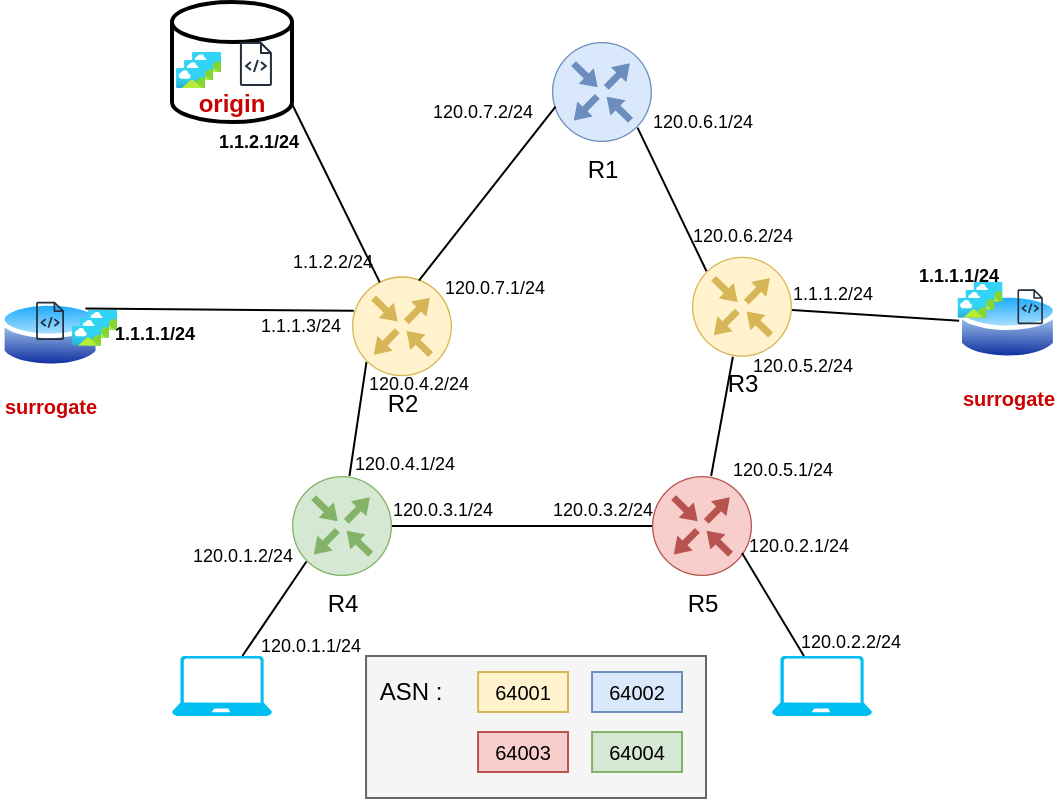 <mxfile version="24.8.6">
  <diagram name="Page-1" id="sa3ymXvd7jjZQVC8KvQ6">
    <mxGraphModel dx="615" dy="412" grid="1" gridSize="10" guides="1" tooltips="1" connect="1" arrows="1" fold="1" page="1" pageScale="1" pageWidth="827" pageHeight="1169" math="0" shadow="0">
      <root>
        <mxCell id="0" />
        <mxCell id="1" parent="0" />
        <mxCell id="0biuD_gMba5-ZeGTAxBz-9" value="" style="rounded=0;whiteSpace=wrap;html=1;fillColor=#f5f5f5;fontColor=#333333;strokeColor=#666666;" vertex="1" parent="1">
          <mxGeometry x="307.03" y="340" width="169.97" height="71" as="geometry" />
        </mxCell>
        <mxCell id="DSF0JdCFXwAlsFwlsIC3-1" value="R4" style="sketch=0;points=[[0.5,0,0],[1,0.5,0],[0.5,1,0],[0,0.5,0],[0.145,0.145,0],[0.856,0.145,0],[0.855,0.856,0],[0.145,0.855,0]];verticalLabelPosition=bottom;html=1;verticalAlign=top;aspect=fixed;align=center;pointerEvents=1;shape=mxgraph.cisco19.rect;prIcon=router;fillColor=#d5e8d4;strokeColor=#82b366;" parent="1" vertex="1">
          <mxGeometry x="270" y="250" width="50" height="50" as="geometry" />
        </mxCell>
        <mxCell id="DSF0JdCFXwAlsFwlsIC3-2" value="R5" style="sketch=0;points=[[0.5,0,0],[1,0.5,0],[0.5,1,0],[0,0.5,0],[0.145,0.145,0],[0.856,0.145,0],[0.855,0.856,0],[0.145,0.855,0]];verticalLabelPosition=bottom;html=1;verticalAlign=top;aspect=fixed;align=center;pointerEvents=1;shape=mxgraph.cisco19.rect;prIcon=router;fillColor=#f8cecc;strokeColor=#b85450;" parent="1" vertex="1">
          <mxGeometry x="450" y="250" width="50" height="50" as="geometry" />
        </mxCell>
        <mxCell id="DSF0JdCFXwAlsFwlsIC3-4" value="&lt;font color=&quot;#cc0000&quot; style=&quot;font-size: 10px;&quot;&gt;&lt;b&gt;surrogate&lt;/b&gt;&lt;/font&gt;" style="image;aspect=fixed;perimeter=ellipsePerimeter;html=1;align=center;shadow=0;dashed=0;spacingTop=3;image=img/lib/active_directory/database.svg;" parent="1" vertex="1">
          <mxGeometry x="124.04" y="160.82" width="50" height="37" as="geometry" />
        </mxCell>
        <mxCell id="DSF0JdCFXwAlsFwlsIC3-5" value="&lt;font color=&quot;#cc0000&quot; style=&quot;font-size: 10px;&quot;&gt;&lt;b&gt;surrogate&lt;/b&gt;&lt;/font&gt;" style="image;aspect=fixed;perimeter=ellipsePerimeter;html=1;align=center;shadow=0;dashed=0;spacingTop=3;image=img/lib/active_directory/database.svg;imageBackground=none;" parent="1" vertex="1">
          <mxGeometry x="602.73" y="156.82" width="50" height="37" as="geometry" />
        </mxCell>
        <mxCell id="DSF0JdCFXwAlsFwlsIC3-8" value="&lt;b&gt;&lt;font color=&quot;#cc0000&quot;&gt;origin&lt;/font&gt;&lt;/b&gt;" style="strokeWidth=2;html=1;shape=mxgraph.flowchart.database;whiteSpace=wrap;verticalAlign=bottom;" parent="1" vertex="1">
          <mxGeometry x="210" y="13.0" width="60" height="60" as="geometry" />
        </mxCell>
        <mxCell id="DSF0JdCFXwAlsFwlsIC3-9" value="R1" style="sketch=0;points=[[0.5,0,0],[1,0.5,0],[0.5,1,0],[0,0.5,0],[0.145,0.145,0],[0.856,0.145,0],[0.855,0.856,0],[0.145,0.855,0]];verticalLabelPosition=bottom;html=1;verticalAlign=top;aspect=fixed;align=center;pointerEvents=1;shape=mxgraph.cisco19.rect;prIcon=router;fillColor=#dae8fc;strokeColor=#6c8ebf;" parent="1" vertex="1">
          <mxGeometry x="400" y="33" width="50" height="50" as="geometry" />
        </mxCell>
        <mxCell id="DSF0JdCFXwAlsFwlsIC3-23" style="edgeStyle=orthogonalEdgeStyle;rounded=0;orthogonalLoop=1;jettySize=auto;html=1;entryX=0;entryY=0.5;entryDx=0;entryDy=0;entryPerimeter=0;endArrow=none;endFill=0;" parent="1" source="DSF0JdCFXwAlsFwlsIC3-1" target="DSF0JdCFXwAlsFwlsIC3-2" edge="1">
          <mxGeometry relative="1" as="geometry" />
        </mxCell>
        <mxCell id="DSF0JdCFXwAlsFwlsIC3-26" value="" style="sketch=0;outlineConnect=0;fontColor=#232F3E;gradientColor=none;fillColor=#232F3D;strokeColor=none;dashed=0;verticalLabelPosition=bottom;verticalAlign=top;align=center;html=1;fontSize=12;fontStyle=0;aspect=fixed;pointerEvents=1;shape=mxgraph.aws4.source_code;" parent="1" vertex="1">
          <mxGeometry x="142.03" y="162.82" width="14.01" height="19.18" as="geometry" />
        </mxCell>
        <mxCell id="DSF0JdCFXwAlsFwlsIC3-27" value="" style="sketch=0;outlineConnect=0;fontColor=#232F3E;gradientColor=none;fillColor=#232F3D;strokeColor=none;dashed=0;verticalLabelPosition=bottom;verticalAlign=top;align=center;html=1;fontSize=12;fontStyle=0;aspect=fixed;pointerEvents=1;shape=mxgraph.aws4.source_code;" parent="1" vertex="1">
          <mxGeometry x="632.73" y="156.66" width="12.73" height="17.42" as="geometry" />
        </mxCell>
        <mxCell id="DSF0JdCFXwAlsFwlsIC3-28" value="" style="verticalLabelPosition=bottom;html=1;verticalAlign=top;align=center;strokeColor=none;fillColor=#00BEF2;shape=mxgraph.azure.laptop;pointerEvents=1;" parent="1" vertex="1">
          <mxGeometry x="210" y="340" width="50" height="30" as="geometry" />
        </mxCell>
        <mxCell id="DSF0JdCFXwAlsFwlsIC3-29" value="" style="verticalLabelPosition=bottom;html=1;verticalAlign=top;align=center;strokeColor=none;fillColor=#00BEF2;shape=mxgraph.azure.laptop;pointerEvents=1;" parent="1" vertex="1">
          <mxGeometry x="510" y="340" width="50" height="30" as="geometry" />
        </mxCell>
        <mxCell id="DSF0JdCFXwAlsFwlsIC3-30" style="rounded=0;orthogonalLoop=1;jettySize=auto;html=1;entryX=0.9;entryY=0.771;entryDx=0;entryDy=0;entryPerimeter=0;endArrow=none;endFill=0;" parent="1" source="DSF0JdCFXwAlsFwlsIC3-29" target="DSF0JdCFXwAlsFwlsIC3-2" edge="1">
          <mxGeometry relative="1" as="geometry" />
        </mxCell>
        <mxCell id="DSF0JdCFXwAlsFwlsIC3-31" style="rounded=0;orthogonalLoop=1;jettySize=auto;html=1;entryX=0.145;entryY=0.855;entryDx=0;entryDy=0;entryPerimeter=0;endArrow=none;endFill=0;" parent="1" source="DSF0JdCFXwAlsFwlsIC3-28" target="DSF0JdCFXwAlsFwlsIC3-1" edge="1">
          <mxGeometry relative="1" as="geometry" />
        </mxCell>
        <mxCell id="DSF0JdCFXwAlsFwlsIC3-34" value="" style="sketch=0;outlineConnect=0;fontColor=#232F3E;gradientColor=none;fillColor=#232F3D;strokeColor=none;dashed=0;verticalLabelPosition=bottom;verticalAlign=top;align=center;html=1;fontSize=12;fontStyle=0;aspect=fixed;pointerEvents=1;shape=mxgraph.aws4.source_code;" parent="1" vertex="1">
          <mxGeometry x="243.93" y="33" width="16.07" height="22" as="geometry" />
        </mxCell>
        <mxCell id="DSF0JdCFXwAlsFwlsIC3-35" value="" style="image;aspect=fixed;html=1;points=[];align=center;fontSize=12;image=img/lib/azure2/general/Image.svg;" parent="1" vertex="1">
          <mxGeometry x="220.0" y="38" width="14.55" height="10" as="geometry" />
        </mxCell>
        <mxCell id="DSF0JdCFXwAlsFwlsIC3-36" value="" style="image;aspect=fixed;html=1;points=[];align=center;fontSize=12;image=img/lib/azure2/general/Image.svg;" parent="1" vertex="1">
          <mxGeometry x="216.0" y="42" width="14.55" height="10" as="geometry" />
        </mxCell>
        <mxCell id="DSF0JdCFXwAlsFwlsIC3-37" value="" style="image;aspect=fixed;html=1;points=[];align=center;fontSize=12;image=img/lib/azure2/general/Image.svg;" parent="1" vertex="1">
          <mxGeometry x="212" y="46" width="14.55" height="10" as="geometry" />
        </mxCell>
        <mxCell id="DSF0JdCFXwAlsFwlsIC3-38" value="" style="image;aspect=fixed;html=1;points=[];align=center;fontSize=12;image=img/lib/azure2/general/Image.svg;" parent="1" vertex="1">
          <mxGeometry x="610.73" y="152.82" width="14.55" height="10" as="geometry" />
        </mxCell>
        <mxCell id="DSF0JdCFXwAlsFwlsIC3-39" value="" style="image;aspect=fixed;html=1;points=[];align=center;fontSize=12;image=img/lib/azure2/general/Image.svg;" parent="1" vertex="1">
          <mxGeometry x="606.73" y="156.82" width="14.55" height="10" as="geometry" />
        </mxCell>
        <mxCell id="DSF0JdCFXwAlsFwlsIC3-40" value="" style="image;aspect=fixed;html=1;points=[];align=center;fontSize=12;image=img/lib/azure2/general/Image.svg;" parent="1" vertex="1">
          <mxGeometry x="602.73" y="160.82" width="14.55" height="10" as="geometry" />
        </mxCell>
        <mxCell id="DSF0JdCFXwAlsFwlsIC3-41" value="" style="image;aspect=fixed;html=1;points=[];align=center;fontSize=12;image=img/lib/azure2/general/Image.svg;" parent="1" vertex="1">
          <mxGeometry x="168.0" y="166.82" width="14.55" height="10" as="geometry" />
        </mxCell>
        <mxCell id="DSF0JdCFXwAlsFwlsIC3-42" value="" style="image;aspect=fixed;html=1;points=[];align=center;fontSize=12;image=img/lib/azure2/general/Image.svg;" parent="1" vertex="1">
          <mxGeometry x="164.0" y="170.82" width="14.55" height="10" as="geometry" />
        </mxCell>
        <mxCell id="DSF0JdCFXwAlsFwlsIC3-43" value="" style="image;aspect=fixed;html=1;points=[];align=center;fontSize=12;image=img/lib/azure2/general/Image.svg;" parent="1" vertex="1">
          <mxGeometry x="160.0" y="174.82" width="14.55" height="10" as="geometry" />
        </mxCell>
        <mxCell id="DSF0JdCFXwAlsFwlsIC3-44" value="&lt;font style=&quot;font-size: 9px;&quot;&gt;120.0.1.1/24&lt;/font&gt;" style="text;html=1;align=center;verticalAlign=middle;resizable=0;points=[];autosize=1;strokeColor=none;fillColor=none;fontSize=9;" parent="1" vertex="1">
          <mxGeometry x="243.96" y="325" width="70" height="20" as="geometry" />
        </mxCell>
        <mxCell id="DSF0JdCFXwAlsFwlsIC3-45" value="&lt;font style=&quot;font-size: 9px;&quot;&gt;120.0.1.2/24&lt;/font&gt;" style="text;html=1;align=center;verticalAlign=middle;resizable=0;points=[];autosize=1;strokeColor=none;fillColor=none;fontSize=9;" parent="1" vertex="1">
          <mxGeometry x="210" y="280" width="70" height="20" as="geometry" />
        </mxCell>
        <mxCell id="DSF0JdCFXwAlsFwlsIC3-46" value="&lt;font style=&quot;font-size: 9px;&quot;&gt;120.0.2.1/24&lt;/font&gt;" style="text;html=1;align=center;verticalAlign=middle;resizable=0;points=[];autosize=1;strokeColor=none;fillColor=none;fontSize=9;" parent="1" vertex="1">
          <mxGeometry x="488.08" y="275" width="70" height="20" as="geometry" />
        </mxCell>
        <mxCell id="DSF0JdCFXwAlsFwlsIC3-47" value="&lt;font style=&quot;font-size: 9px;&quot;&gt;120.0.2.2/24&lt;/font&gt;" style="text;html=1;align=center;verticalAlign=middle;resizable=0;points=[];autosize=1;strokeColor=none;fillColor=none;fontSize=9;" parent="1" vertex="1">
          <mxGeometry x="514" y="323" width="70" height="20" as="geometry" />
        </mxCell>
        <mxCell id="DSF0JdCFXwAlsFwlsIC3-48" value="&lt;font style=&quot;font-size: 9px;&quot;&gt;120.0.3.1/24&lt;/font&gt;" style="text;html=1;align=center;verticalAlign=middle;resizable=0;points=[];autosize=1;strokeColor=none;fillColor=none;fontSize=9;" parent="1" vertex="1">
          <mxGeometry x="310.03" y="257" width="70" height="20" as="geometry" />
        </mxCell>
        <mxCell id="DSF0JdCFXwAlsFwlsIC3-49" value="&lt;font style=&quot;font-size: 9px;&quot;&gt;120.0.3.2/24&lt;/font&gt;" style="text;html=1;align=center;verticalAlign=middle;resizable=0;points=[];autosize=1;strokeColor=none;fillColor=none;fontSize=9;" parent="1" vertex="1">
          <mxGeometry x="390" y="257" width="70" height="20" as="geometry" />
        </mxCell>
        <mxCell id="DSF0JdCFXwAlsFwlsIC3-53" style="rounded=0;orthogonalLoop=1;jettySize=auto;html=1;endArrow=none;endFill=0;" parent="1" source="DSF0JdCFXwAlsFwlsIC3-50" target="DSF0JdCFXwAlsFwlsIC3-2" edge="1">
          <mxGeometry relative="1" as="geometry" />
        </mxCell>
        <mxCell id="DSF0JdCFXwAlsFwlsIC3-50" value="R3" style="sketch=0;points=[[0.5,0,0],[1,0.5,0],[0.5,1,0],[0,0.5,0],[0.145,0.145,0],[0.856,0.145,0],[0.855,0.856,0],[0.145,0.855,0]];verticalLabelPosition=bottom;html=1;verticalAlign=top;aspect=fixed;align=center;pointerEvents=1;shape=mxgraph.cisco19.rect;prIcon=router;fillColor=#fff2cc;strokeColor=#d6b656;horizontal=1;" parent="1" vertex="1">
          <mxGeometry x="470" y="140.37" width="50" height="50" as="geometry" />
        </mxCell>
        <mxCell id="DSF0JdCFXwAlsFwlsIC3-54" style="rounded=0;orthogonalLoop=1;jettySize=auto;html=1;entryX=0.017;entryY=0.422;entryDx=0;entryDy=0;entryPerimeter=0;endArrow=none;endFill=0;" parent="1" source="DSF0JdCFXwAlsFwlsIC3-50" target="DSF0JdCFXwAlsFwlsIC3-5" edge="1">
          <mxGeometry relative="1" as="geometry" />
        </mxCell>
        <mxCell id="DSF0JdCFXwAlsFwlsIC3-58" style="rounded=0;orthogonalLoop=1;jettySize=auto;html=1;exitX=0.145;exitY=0.855;exitDx=0;exitDy=0;exitPerimeter=0;endArrow=none;endFill=0;" parent="1" source="DSF0JdCFXwAlsFwlsIC3-55" target="DSF0JdCFXwAlsFwlsIC3-1" edge="1">
          <mxGeometry relative="1" as="geometry" />
        </mxCell>
        <mxCell id="DSF0JdCFXwAlsFwlsIC3-106" style="rounded=0;orthogonalLoop=1;jettySize=auto;html=1;exitX=0.018;exitY=0.345;exitDx=0;exitDy=0;exitPerimeter=0;entryX=1;entryY=0;entryDx=0;entryDy=0;endArrow=none;endFill=0;" parent="1" source="DSF0JdCFXwAlsFwlsIC3-55" target="DSF0JdCFXwAlsFwlsIC3-4" edge="1">
          <mxGeometry relative="1" as="geometry" />
        </mxCell>
        <mxCell id="DSF0JdCFXwAlsFwlsIC3-55" value="R2" style="sketch=0;points=[[0.5,0,0],[1,0.5,0],[0.5,1,0],[0,0.5,0],[0.145,0.145,0],[0.856,0.145,0],[0.855,0.856,0],[0.145,0.855,0]];verticalLabelPosition=bottom;html=1;verticalAlign=top;aspect=fixed;align=center;pointerEvents=1;shape=mxgraph.cisco19.rect;prIcon=router;fillColor=#fff2cc;strokeColor=#d6b656;" parent="1" vertex="1">
          <mxGeometry x="300" y="150.18" width="50" height="50" as="geometry" />
        </mxCell>
        <mxCell id="DSF0JdCFXwAlsFwlsIC3-67" value="&lt;font style=&quot;font-size: 9px;&quot;&gt;1.1.1.1/24&lt;/font&gt;" style="text;html=1;align=center;verticalAlign=middle;resizable=0;points=[];autosize=1;strokeColor=none;fillColor=none;fontSize=9;fontStyle=1" parent="1" vertex="1">
          <mxGeometry x="170.55" y="169.32" width="60" height="20" as="geometry" />
        </mxCell>
        <mxCell id="DSF0JdCFXwAlsFwlsIC3-68" value="&lt;font style=&quot;font-size: 9px;&quot;&gt;1.1.1.1/24&lt;/font&gt;" style="text;html=1;align=center;verticalAlign=middle;resizable=0;points=[];autosize=1;strokeColor=none;fillColor=none;fontSize=9;fontStyle=1" parent="1" vertex="1">
          <mxGeometry x="572.73" y="140.37" width="60" height="20" as="geometry" />
        </mxCell>
        <mxCell id="DSF0JdCFXwAlsFwlsIC3-73" style="rounded=0;orthogonalLoop=1;jettySize=auto;html=1;exitX=0.669;exitY=0.042;exitDx=0;exitDy=0;exitPerimeter=0;entryX=0.036;entryY=0.646;entryDx=0;entryDy=0;entryPerimeter=0;endArrow=none;endFill=0;" parent="1" source="DSF0JdCFXwAlsFwlsIC3-55" target="DSF0JdCFXwAlsFwlsIC3-9" edge="1">
          <mxGeometry relative="1" as="geometry" />
        </mxCell>
        <mxCell id="DSF0JdCFXwAlsFwlsIC3-74" value="&lt;font style=&quot;font-size: 9px;&quot;&gt;120.0.4.1/24&lt;/font&gt;" style="text;html=1;align=center;verticalAlign=middle;resizable=0;points=[];autosize=1;strokeColor=none;fillColor=none;fontSize=9;" parent="1" vertex="1">
          <mxGeometry x="291" y="234" width="70" height="20" as="geometry" />
        </mxCell>
        <mxCell id="DSF0JdCFXwAlsFwlsIC3-75" value="&lt;font style=&quot;font-size: 9px;&quot;&gt;120.0.5.1/24&lt;/font&gt;" style="text;html=1;align=center;verticalAlign=middle;resizable=0;points=[];autosize=1;strokeColor=none;fillColor=none;fontSize=9;" parent="1" vertex="1">
          <mxGeometry x="480" y="237" width="70" height="20" as="geometry" />
        </mxCell>
        <mxCell id="DSF0JdCFXwAlsFwlsIC3-76" value="&lt;font style=&quot;font-size: 9px;&quot;&gt;120.0.4.2/24&lt;/font&gt;" style="text;html=1;align=center;verticalAlign=middle;resizable=0;points=[];autosize=1;strokeColor=none;fillColor=none;fontSize=9;" parent="1" vertex="1">
          <mxGeometry x="298" y="194" width="70" height="20" as="geometry" />
        </mxCell>
        <mxCell id="DSF0JdCFXwAlsFwlsIC3-77" value="&lt;font style=&quot;font-size: 9px;&quot;&gt;120.0.5.2/24&lt;/font&gt;" style="text;html=1;align=center;verticalAlign=middle;resizable=0;points=[];autosize=1;strokeColor=none;fillColor=none;fontSize=9;" parent="1" vertex="1">
          <mxGeometry x="490" y="185.18" width="70" height="20" as="geometry" />
        </mxCell>
        <mxCell id="DSF0JdCFXwAlsFwlsIC3-79" value="&lt;font style=&quot;font-size: 9px;&quot;&gt;1.1.1.2/24&lt;/font&gt;" style="text;html=1;align=center;verticalAlign=middle;resizable=0;points=[];autosize=1;strokeColor=none;fillColor=none;fontSize=9;fontStyle=0" parent="1" vertex="1">
          <mxGeometry x="510" y="149.32" width="60" height="20" as="geometry" />
        </mxCell>
        <mxCell id="DSF0JdCFXwAlsFwlsIC3-81" value="&lt;font style=&quot;font-size: 9px;&quot;&gt;1.1.1.3/24&lt;/font&gt;" style="text;html=1;align=center;verticalAlign=middle;resizable=0;points=[];autosize=1;strokeColor=none;fillColor=none;fontSize=9;fontStyle=0" parent="1" vertex="1">
          <mxGeometry x="243.96" y="165.18" width="60" height="20" as="geometry" />
        </mxCell>
        <mxCell id="DSF0JdCFXwAlsFwlsIC3-83" value="&lt;font style=&quot;font-size: 9px;&quot;&gt;120.0.6.2/24&lt;/font&gt;" style="text;html=1;align=center;verticalAlign=middle;resizable=0;points=[];autosize=1;strokeColor=none;fillColor=none;fontSize=9;" parent="1" vertex="1">
          <mxGeometry x="460" y="120.37" width="70" height="20" as="geometry" />
        </mxCell>
        <mxCell id="DSF0JdCFXwAlsFwlsIC3-84" value="&lt;font style=&quot;font-size: 9px;&quot;&gt;120.0.6.1/24&lt;/font&gt;" style="text;html=1;align=center;verticalAlign=middle;resizable=0;points=[];autosize=1;strokeColor=none;fillColor=none;fontSize=9;" parent="1" vertex="1">
          <mxGeometry x="440" y="63" width="70" height="20" as="geometry" />
        </mxCell>
        <mxCell id="DSF0JdCFXwAlsFwlsIC3-86" style="rounded=0;orthogonalLoop=1;jettySize=auto;html=1;exitX=0.855;exitY=0.856;exitDx=0;exitDy=0;exitPerimeter=0;entryX=0.145;entryY=0.145;entryDx=0;entryDy=0;entryPerimeter=0;endArrow=none;endFill=0;" parent="1" source="DSF0JdCFXwAlsFwlsIC3-9" target="DSF0JdCFXwAlsFwlsIC3-50" edge="1">
          <mxGeometry relative="1" as="geometry" />
        </mxCell>
        <mxCell id="DSF0JdCFXwAlsFwlsIC3-87" value="&lt;font style=&quot;font-size: 9px;&quot;&gt;120.0.7.2/24&lt;/font&gt;" style="text;html=1;align=center;verticalAlign=middle;resizable=0;points=[];autosize=1;strokeColor=none;fillColor=none;fontSize=9;" parent="1" vertex="1">
          <mxGeometry x="330" y="58" width="70" height="20" as="geometry" />
        </mxCell>
        <mxCell id="DSF0JdCFXwAlsFwlsIC3-88" value="&lt;font style=&quot;font-size: 9px;&quot;&gt;120.0.7.1/24&lt;/font&gt;" style="text;html=1;align=center;verticalAlign=middle;resizable=0;points=[];autosize=1;strokeColor=none;fillColor=none;fontSize=9;" parent="1" vertex="1">
          <mxGeometry x="336" y="146.18" width="70" height="20" as="geometry" />
        </mxCell>
        <mxCell id="DSF0JdCFXwAlsFwlsIC3-98" value="&lt;font style=&quot;font-size: 9px;&quot;&gt;1.1.2.1/24&lt;/font&gt;" style="text;html=1;align=center;verticalAlign=middle;resizable=0;points=[];autosize=1;strokeColor=none;fillColor=none;fontSize=9;fontStyle=1" parent="1" vertex="1">
          <mxGeometry x="222.96" y="73" width="60" height="20" as="geometry" />
        </mxCell>
        <mxCell id="DSF0JdCFXwAlsFwlsIC3-104" style="rounded=0;orthogonalLoop=1;jettySize=auto;html=1;exitX=0.278;exitY=0.06;exitDx=0;exitDy=0;exitPerimeter=0;entryX=1;entryY=0.85;entryDx=0;entryDy=0;entryPerimeter=0;endArrow=none;endFill=0;" parent="1" source="DSF0JdCFXwAlsFwlsIC3-55" target="DSF0JdCFXwAlsFwlsIC3-8" edge="1">
          <mxGeometry relative="1" as="geometry" />
        </mxCell>
        <mxCell id="DSF0JdCFXwAlsFwlsIC3-105" value="&lt;font style=&quot;font-size: 9px;&quot;&gt;1.1.2.2/24&lt;/font&gt;" style="text;html=1;align=center;verticalAlign=middle;resizable=0;points=[];autosize=1;strokeColor=none;fillColor=none;fontSize=9;fontStyle=0" parent="1" vertex="1">
          <mxGeometry x="260" y="132.82" width="60" height="20" as="geometry" />
        </mxCell>
        <mxCell id="0biuD_gMba5-ZeGTAxBz-2" value="&lt;font style=&quot;font-size: 10px;&quot;&gt;64001&lt;/font&gt;" style="text;html=1;align=center;verticalAlign=middle;whiteSpace=wrap;rounded=0;fillColor=#fff2cc;strokeColor=#d6b656;" vertex="1" parent="1">
          <mxGeometry x="363.03" y="348" width="44.97" height="20" as="geometry" />
        </mxCell>
        <mxCell id="0biuD_gMba5-ZeGTAxBz-3" value="&lt;font style=&quot;font-size: 10px;&quot;&gt;64003&lt;/font&gt;" style="text;html=1;align=center;verticalAlign=middle;whiteSpace=wrap;rounded=0;fillColor=#f8cecc;strokeColor=#b85450;" vertex="1" parent="1">
          <mxGeometry x="363.03" y="378" width="44.97" height="20" as="geometry" />
        </mxCell>
        <mxCell id="0biuD_gMba5-ZeGTAxBz-4" value="&lt;font style=&quot;font-size: 10px;&quot;&gt;64002&lt;/font&gt;" style="text;html=1;align=center;verticalAlign=middle;whiteSpace=wrap;rounded=0;fillColor=#dae8fc;strokeColor=#6c8ebf;" vertex="1" parent="1">
          <mxGeometry x="420.03" y="348" width="44.97" height="20" as="geometry" />
        </mxCell>
        <mxCell id="0biuD_gMba5-ZeGTAxBz-5" value="&lt;font style=&quot;font-size: 10px;&quot;&gt;64004&lt;/font&gt;" style="text;html=1;align=center;verticalAlign=middle;whiteSpace=wrap;rounded=0;fillColor=#d5e8d4;strokeColor=#82b366;" vertex="1" parent="1">
          <mxGeometry x="420.03" y="378" width="44.97" height="20" as="geometry" />
        </mxCell>
        <mxCell id="0biuD_gMba5-ZeGTAxBz-6" value="ASN :" style="text;html=1;align=center;verticalAlign=middle;resizable=0;points=[];autosize=1;strokeColor=none;fillColor=none;" vertex="1" parent="1">
          <mxGeometry x="303.96" y="343" width="50" height="30" as="geometry" />
        </mxCell>
      </root>
    </mxGraphModel>
  </diagram>
</mxfile>
